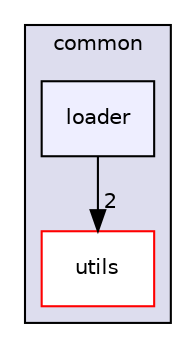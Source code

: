 digraph "platform/core/common/loader" {
  compound=true
  node [ fontsize="10", fontname="Helvetica"];
  edge [ labelfontsize="10", labelfontname="Helvetica"];
  subgraph clusterdir_ff47398fa61110350cc6863e3680f308 {
    graph [ bgcolor="#ddddee", pencolor="black", label="common" fontname="Helvetica", fontsize="10", URL="dir_ff47398fa61110350cc6863e3680f308.html"]
  dir_24d2b09f55784c9734650670d10681eb [shape=box label="utils" fillcolor="white" style="filled" color="red" URL="dir_24d2b09f55784c9734650670d10681eb.html"];
  dir_52d08e193d31e1f28fae5fcd94af6b7b [shape=box, label="loader", style="filled", fillcolor="#eeeeff", pencolor="black", URL="dir_52d08e193d31e1f28fae5fcd94af6b7b.html"];
  }
  dir_52d08e193d31e1f28fae5fcd94af6b7b->dir_24d2b09f55784c9734650670d10681eb [headlabel="2", labeldistance=1.5 headhref="dir_000088_000099.html"];
}

